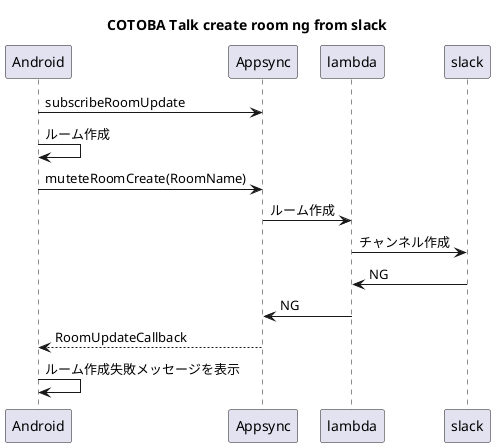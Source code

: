 @startuml

title COTOBA Talk create room ng from slack

Android -> Appsync:subscribeRoomUpdate
Android -> Android:ルーム作成
Android -> Appsync:muteteRoomCreate(RoomName)
Appsync -> lambda:ルーム作成
lambda -> slack:チャンネル作成
slack -> lambda:NG
lambda -> Appsync:NG
Appsync --> Android:RoomUpdateCallback
Android -> Android:ルーム作成失敗メッセージを表示

@enduml